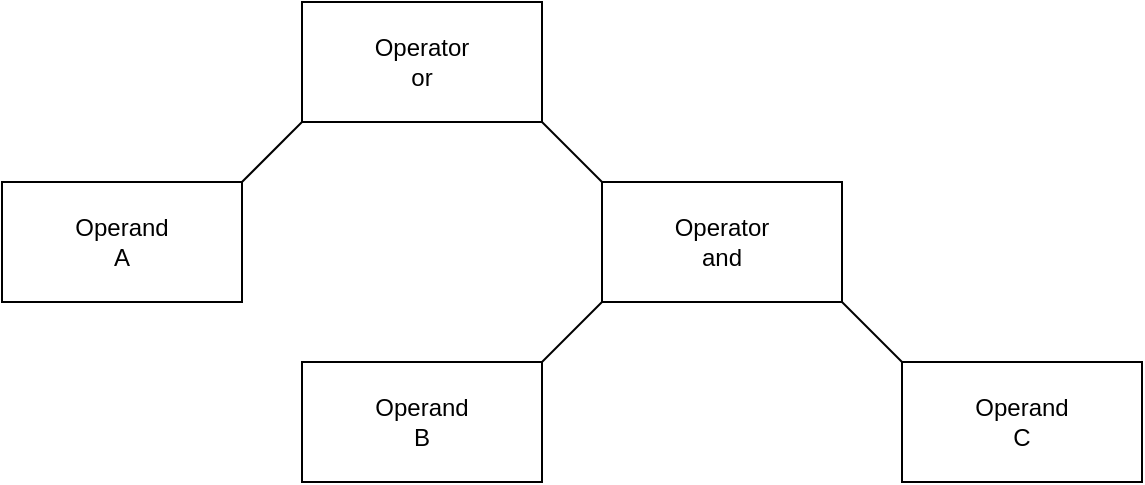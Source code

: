 <mxfile version="15.9.4" type="github"><diagram id="1QQVJzPmfOGo8Nxri8xm" name="Page-1"><mxGraphModel dx="1422" dy="786" grid="1" gridSize="10" guides="1" tooltips="1" connect="1" arrows="1" fold="1" page="1" pageScale="1" pageWidth="827" pageHeight="1169" math="0" shadow="0"><root><mxCell id="0"/><mxCell id="1" parent="0"/><mxCell id="aQG33I2PuGx5ALWqLFY9-1" value="Operator&lt;br&gt;or" style="rounded=0;whiteSpace=wrap;html=1;" vertex="1" parent="1"><mxGeometry x="300" y="200" width="120" height="60" as="geometry"/></mxCell><mxCell id="aQG33I2PuGx5ALWqLFY9-2" value="Operator&lt;br&gt;and" style="rounded=0;whiteSpace=wrap;html=1;" vertex="1" parent="1"><mxGeometry x="450" y="290" width="120" height="60" as="geometry"/></mxCell><mxCell id="aQG33I2PuGx5ALWqLFY9-3" value="" style="endArrow=none;html=1;rounded=0;entryX=0;entryY=0;entryDx=0;entryDy=0;exitX=1;exitY=1;exitDx=0;exitDy=0;" edge="1" parent="1" source="aQG33I2PuGx5ALWqLFY9-1" target="aQG33I2PuGx5ALWqLFY9-2"><mxGeometry width="50" height="50" relative="1" as="geometry"><mxPoint x="390" y="420" as="sourcePoint"/><mxPoint x="440" y="370" as="targetPoint"/></mxGeometry></mxCell><mxCell id="aQG33I2PuGx5ALWqLFY9-4" value="Operand&lt;br&gt;B" style="rounded=0;whiteSpace=wrap;html=1;" vertex="1" parent="1"><mxGeometry x="300" y="380" width="120" height="60" as="geometry"/></mxCell><mxCell id="aQG33I2PuGx5ALWqLFY9-5" value="" style="endArrow=none;html=1;rounded=0;entryX=0;entryY=1;entryDx=0;entryDy=0;" edge="1" parent="1" target="aQG33I2PuGx5ALWqLFY9-2"><mxGeometry width="50" height="50" relative="1" as="geometry"><mxPoint x="420" y="380" as="sourcePoint"/><mxPoint x="440" y="370" as="targetPoint"/></mxGeometry></mxCell><mxCell id="aQG33I2PuGx5ALWqLFY9-6" value="Operand&lt;br&gt;C" style="rounded=0;whiteSpace=wrap;html=1;" vertex="1" parent="1"><mxGeometry x="600" y="380" width="120" height="60" as="geometry"/></mxCell><mxCell id="aQG33I2PuGx5ALWqLFY9-7" value="Operand&lt;br&gt;A" style="rounded=0;whiteSpace=wrap;html=1;" vertex="1" parent="1"><mxGeometry x="150" y="290" width="120" height="60" as="geometry"/></mxCell><mxCell id="aQG33I2PuGx5ALWqLFY9-8" value="" style="endArrow=none;html=1;rounded=0;entryX=0;entryY=1;entryDx=0;entryDy=0;exitX=1;exitY=0;exitDx=0;exitDy=0;" edge="1" parent="1" source="aQG33I2PuGx5ALWqLFY9-7" target="aQG33I2PuGx5ALWqLFY9-1"><mxGeometry width="50" height="50" relative="1" as="geometry"><mxPoint x="190" y="220" as="sourcePoint"/><mxPoint x="240" y="170" as="targetPoint"/></mxGeometry></mxCell><mxCell id="aQG33I2PuGx5ALWqLFY9-9" value="" style="endArrow=none;html=1;rounded=0;entryX=0;entryY=0;entryDx=0;entryDy=0;exitX=1;exitY=1;exitDx=0;exitDy=0;" edge="1" parent="1" source="aQG33I2PuGx5ALWqLFY9-2" target="aQG33I2PuGx5ALWqLFY9-6"><mxGeometry width="50" height="50" relative="1" as="geometry"><mxPoint x="600" y="260" as="sourcePoint"/><mxPoint x="650" y="210" as="targetPoint"/></mxGeometry></mxCell></root></mxGraphModel></diagram></mxfile>